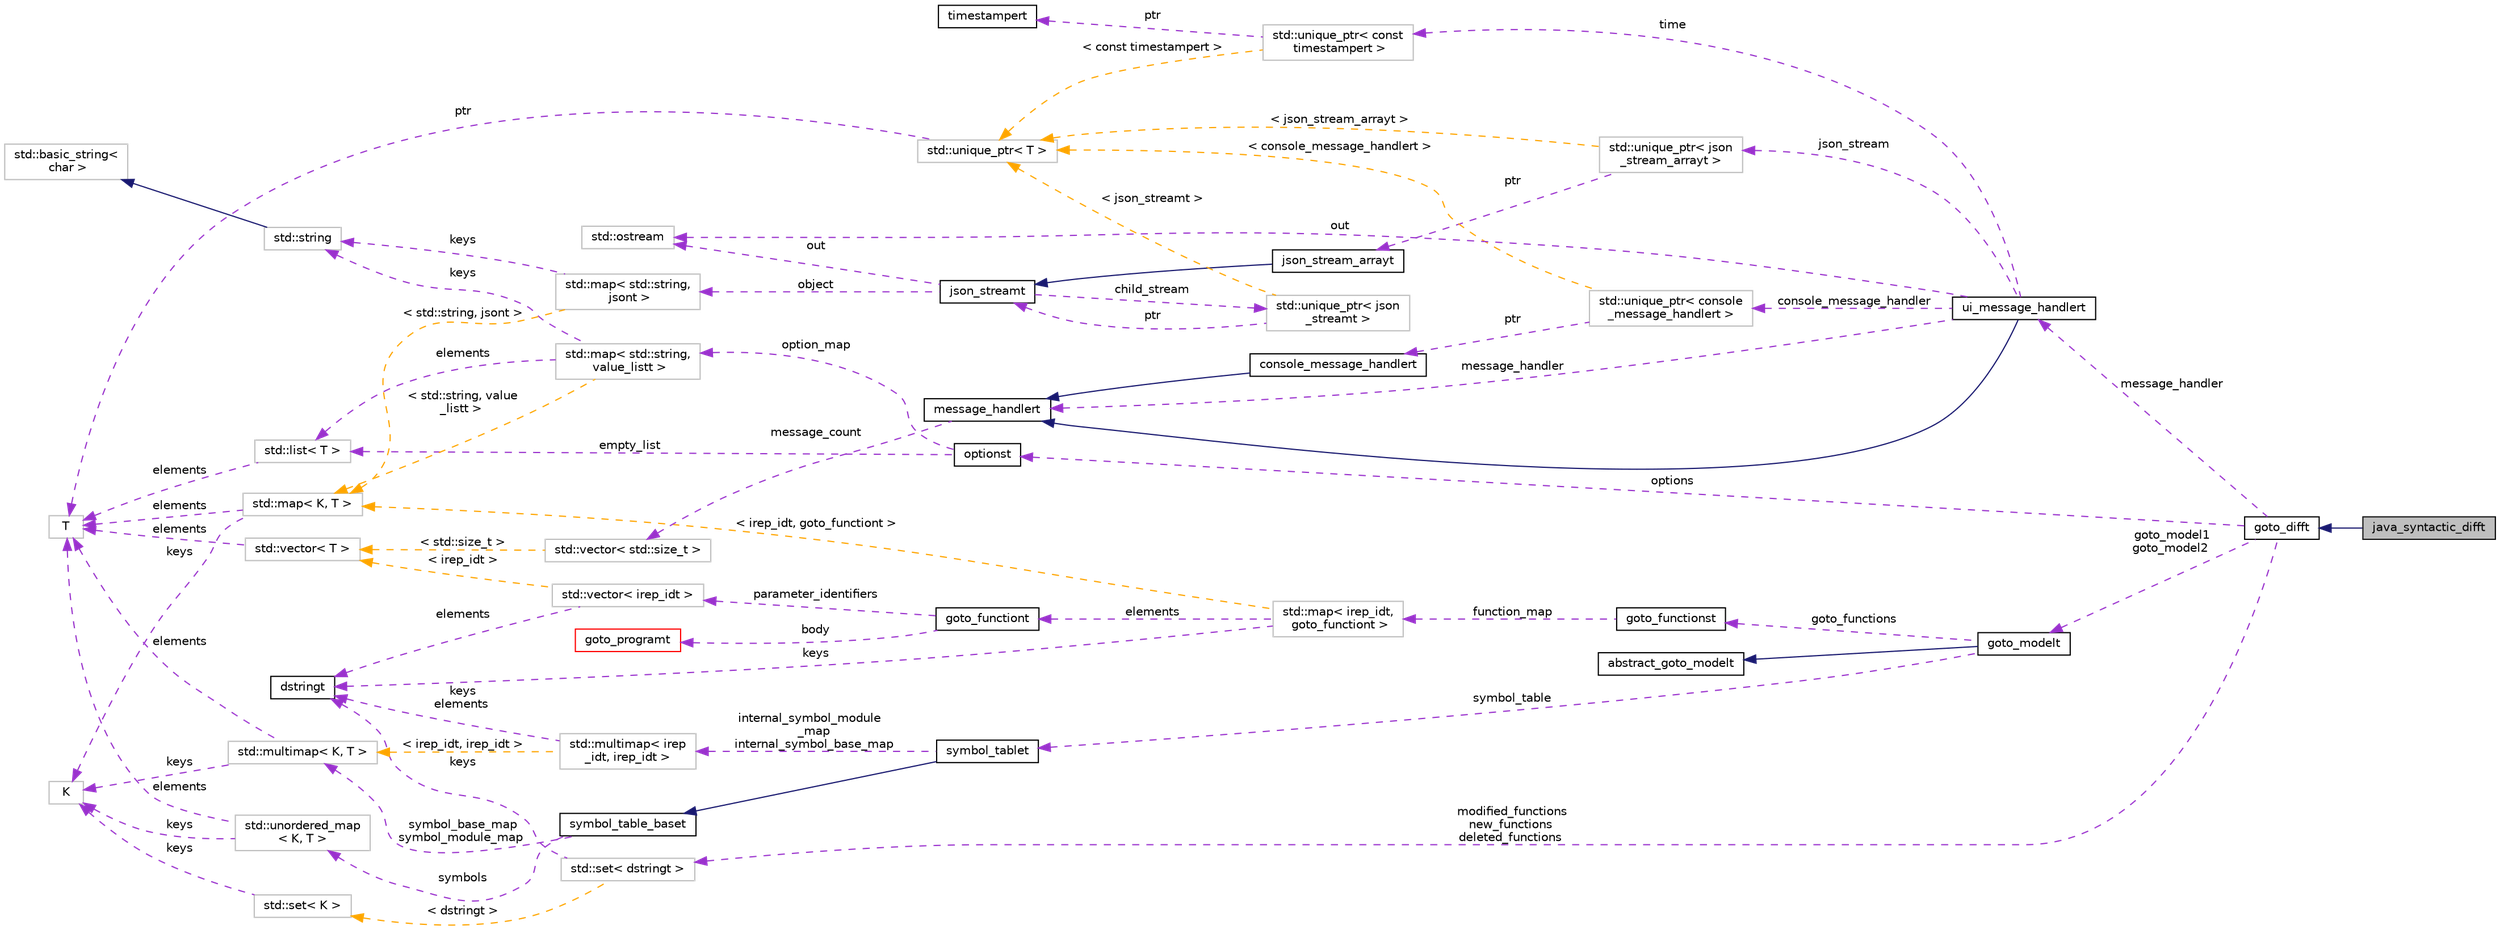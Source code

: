 digraph "java_syntactic_difft"
{
 // LATEX_PDF_SIZE
  bgcolor="transparent";
  edge [fontname="Helvetica",fontsize="10",labelfontname="Helvetica",labelfontsize="10"];
  node [fontname="Helvetica",fontsize="10",shape=record];
  rankdir="LR";
  Node1 [label="java_syntactic_difft",height=0.2,width=0.4,color="black", fillcolor="grey75", style="filled", fontcolor="black",tooltip=" "];
  Node2 -> Node1 [dir="back",color="midnightblue",fontsize="10",style="solid",fontname="Helvetica"];
  Node2 [label="goto_difft",height=0.2,width=0.4,color="black",URL="$classgoto__difft.html",tooltip=" "];
  Node3 -> Node2 [dir="back",color="darkorchid3",fontsize="10",style="dashed",label=" options" ,fontname="Helvetica"];
  Node3 [label="optionst",height=0.2,width=0.4,color="black",URL="$classoptionst.html",tooltip=" "];
  Node4 -> Node3 [dir="back",color="darkorchid3",fontsize="10",style="dashed",label=" empty_list" ,fontname="Helvetica"];
  Node4 [label="std::list\< T \>",height=0.2,width=0.4,color="grey75",tooltip="STL class."];
  Node5 -> Node4 [dir="back",color="darkorchid3",fontsize="10",style="dashed",label=" elements" ,fontname="Helvetica"];
  Node5 [label="T",height=0.2,width=0.4,color="grey75",tooltip=" "];
  Node6 -> Node3 [dir="back",color="darkorchid3",fontsize="10",style="dashed",label=" option_map" ,fontname="Helvetica"];
  Node6 [label="std::map\< std::string,\l value_listt \>",height=0.2,width=0.4,color="grey75",tooltip=" "];
  Node4 -> Node6 [dir="back",color="darkorchid3",fontsize="10",style="dashed",label=" elements" ,fontname="Helvetica"];
  Node7 -> Node6 [dir="back",color="darkorchid3",fontsize="10",style="dashed",label=" keys" ,fontname="Helvetica"];
  Node7 [label="std::string",height=0.2,width=0.4,color="grey75",tooltip="STL class."];
  Node8 -> Node7 [dir="back",color="midnightblue",fontsize="10",style="solid",fontname="Helvetica"];
  Node8 [label="std::basic_string\<\l char \>",height=0.2,width=0.4,color="grey75",tooltip="STL class."];
  Node9 -> Node6 [dir="back",color="orange",fontsize="10",style="dashed",label=" \< std::string, value\l_listt \>" ,fontname="Helvetica"];
  Node9 [label="std::map\< K, T \>",height=0.2,width=0.4,color="grey75",tooltip="STL class."];
  Node10 -> Node9 [dir="back",color="darkorchid3",fontsize="10",style="dashed",label=" keys" ,fontname="Helvetica"];
  Node10 [label="K",height=0.2,width=0.4,color="grey75",tooltip=" "];
  Node5 -> Node9 [dir="back",color="darkorchid3",fontsize="10",style="dashed",label=" elements" ,fontname="Helvetica"];
  Node11 -> Node2 [dir="back",color="darkorchid3",fontsize="10",style="dashed",label=" message_handler" ,fontname="Helvetica"];
  Node11 [label="ui_message_handlert",height=0.2,width=0.4,color="black",URL="$classui__message__handlert.html",tooltip=" "];
  Node12 -> Node11 [dir="back",color="midnightblue",fontsize="10",style="solid",fontname="Helvetica"];
  Node12 [label="message_handlert",height=0.2,width=0.4,color="black",URL="$classmessage__handlert.html",tooltip=" "];
  Node13 -> Node12 [dir="back",color="darkorchid3",fontsize="10",style="dashed",label=" message_count" ,fontname="Helvetica"];
  Node13 [label="std::vector\< std::size_t \>",height=0.2,width=0.4,color="grey75",tooltip=" "];
  Node14 -> Node13 [dir="back",color="orange",fontsize="10",style="dashed",label=" \< std::size_t \>" ,fontname="Helvetica"];
  Node14 [label="std::vector\< T \>",height=0.2,width=0.4,color="grey75",tooltip="STL class."];
  Node5 -> Node14 [dir="back",color="darkorchid3",fontsize="10",style="dashed",label=" elements" ,fontname="Helvetica"];
  Node12 -> Node11 [dir="back",color="darkorchid3",fontsize="10",style="dashed",label=" message_handler" ,fontname="Helvetica"];
  Node15 -> Node11 [dir="back",color="darkorchid3",fontsize="10",style="dashed",label=" json_stream" ,fontname="Helvetica"];
  Node15 [label="std::unique_ptr\< json\l_stream_arrayt \>",height=0.2,width=0.4,color="grey75",tooltip=" "];
  Node16 -> Node15 [dir="back",color="darkorchid3",fontsize="10",style="dashed",label=" ptr" ,fontname="Helvetica"];
  Node16 [label="json_stream_arrayt",height=0.2,width=0.4,color="black",URL="$classjson__stream__arrayt.html",tooltip="Provides methods for streaming JSON arrays."];
  Node17 -> Node16 [dir="back",color="midnightblue",fontsize="10",style="solid",fontname="Helvetica"];
  Node17 [label="json_streamt",height=0.2,width=0.4,color="black",URL="$classjson__streamt.html",tooltip="This class provides a facility for streaming JSON objects directly to the output instead of waiting f..."];
  Node18 -> Node17 [dir="back",color="darkorchid3",fontsize="10",style="dashed",label=" child_stream" ,fontname="Helvetica"];
  Node18 [label="std::unique_ptr\< json\l_streamt \>",height=0.2,width=0.4,color="grey75",tooltip=" "];
  Node17 -> Node18 [dir="back",color="darkorchid3",fontsize="10",style="dashed",label=" ptr" ,fontname="Helvetica"];
  Node19 -> Node18 [dir="back",color="orange",fontsize="10",style="dashed",label=" \< json_streamt \>" ,fontname="Helvetica"];
  Node19 [label="std::unique_ptr\< T \>",height=0.2,width=0.4,color="grey75",tooltip="STL class."];
  Node5 -> Node19 [dir="back",color="darkorchid3",fontsize="10",style="dashed",label=" ptr" ,fontname="Helvetica"];
  Node20 -> Node17 [dir="back",color="darkorchid3",fontsize="10",style="dashed",label=" object" ,fontname="Helvetica"];
  Node20 [label="std::map\< std::string,\l jsont \>",height=0.2,width=0.4,color="grey75",tooltip=" "];
  Node7 -> Node20 [dir="back",color="darkorchid3",fontsize="10",style="dashed",label=" keys" ,fontname="Helvetica"];
  Node9 -> Node20 [dir="back",color="orange",fontsize="10",style="dashed",label=" \< std::string, jsont \>" ,fontname="Helvetica"];
  Node23 -> Node17 [dir="back",color="darkorchid3",fontsize="10",style="dashed",label=" out" ,fontname="Helvetica"];
  Node23 [label="std::ostream",height=0.2,width=0.4,color="grey75",tooltip="STL class."];
  Node19 -> Node15 [dir="back",color="orange",fontsize="10",style="dashed",label=" \< json_stream_arrayt \>" ,fontname="Helvetica"];
  Node27 -> Node11 [dir="back",color="darkorchid3",fontsize="10",style="dashed",label=" console_message_handler" ,fontname="Helvetica"];
  Node27 [label="std::unique_ptr\< console\l_message_handlert \>",height=0.2,width=0.4,color="grey75",tooltip=" "];
  Node28 -> Node27 [dir="back",color="darkorchid3",fontsize="10",style="dashed",label=" ptr" ,fontname="Helvetica"];
  Node28 [label="console_message_handlert",height=0.2,width=0.4,color="black",URL="$classconsole__message__handlert.html",tooltip=" "];
  Node12 -> Node28 [dir="back",color="midnightblue",fontsize="10",style="solid",fontname="Helvetica"];
  Node19 -> Node27 [dir="back",color="orange",fontsize="10",style="dashed",label=" \< console_message_handlert \>" ,fontname="Helvetica"];
  Node23 -> Node11 [dir="back",color="darkorchid3",fontsize="10",style="dashed",label=" out" ,fontname="Helvetica"];
  Node29 -> Node11 [dir="back",color="darkorchid3",fontsize="10",style="dashed",label=" time" ,fontname="Helvetica"];
  Node29 [label="std::unique_ptr\< const\l timestampert \>",height=0.2,width=0.4,color="grey75",tooltip=" "];
  Node30 -> Node29 [dir="back",color="darkorchid3",fontsize="10",style="dashed",label=" ptr" ,fontname="Helvetica"];
  Node30 [label="timestampert",height=0.2,width=0.4,color="black",URL="$classtimestampert.html",tooltip="Timestamp class hierarchy."];
  Node19 -> Node29 [dir="back",color="orange",fontsize="10",style="dashed",label=" \< const timestampert \>" ,fontname="Helvetica"];
  Node31 -> Node2 [dir="back",color="darkorchid3",fontsize="10",style="dashed",label=" modified_functions\nnew_functions\ndeleted_functions" ,fontname="Helvetica"];
  Node31 [label="std::set\< dstringt \>",height=0.2,width=0.4,color="grey75",tooltip=" "];
  Node32 -> Node31 [dir="back",color="darkorchid3",fontsize="10",style="dashed",label=" keys" ,fontname="Helvetica"];
  Node32 [label="dstringt",height=0.2,width=0.4,color="black",URL="$classdstringt.html",tooltip="dstringt has one field, an unsigned integer no which is an index into a static table of strings."];
  Node33 -> Node31 [dir="back",color="orange",fontsize="10",style="dashed",label=" \< dstringt \>" ,fontname="Helvetica"];
  Node33 [label="std::set\< K \>",height=0.2,width=0.4,color="grey75",tooltip="STL class."];
  Node10 -> Node33 [dir="back",color="darkorchid3",fontsize="10",style="dashed",label=" keys" ,fontname="Helvetica"];
  Node34 -> Node2 [dir="back",color="darkorchid3",fontsize="10",style="dashed",label=" goto_model1\ngoto_model2" ,fontname="Helvetica"];
  Node34 [label="goto_modelt",height=0.2,width=0.4,color="black",URL="$classgoto__modelt.html",tooltip=" "];
  Node35 -> Node34 [dir="back",color="midnightblue",fontsize="10",style="solid",fontname="Helvetica"];
  Node35 [label="abstract_goto_modelt",height=0.2,width=0.4,color="black",URL="$classabstract__goto__modelt.html",tooltip="Abstract interface to eager or lazy GOTO models."];
  Node36 -> Node34 [dir="back",color="darkorchid3",fontsize="10",style="dashed",label=" symbol_table" ,fontname="Helvetica"];
  Node36 [label="symbol_tablet",height=0.2,width=0.4,color="black",URL="$classsymbol__tablet.html",tooltip="The symbol table."];
  Node37 -> Node36 [dir="back",color="midnightblue",fontsize="10",style="solid",fontname="Helvetica"];
  Node37 [label="symbol_table_baset",height=0.2,width=0.4,color="black",URL="$classsymbol__table__baset.html",tooltip="The symbol table base class interface."];
  Node38 -> Node37 [dir="back",color="darkorchid3",fontsize="10",style="dashed",label=" symbol_base_map\nsymbol_module_map" ,fontname="Helvetica"];
  Node38 [label="std::multimap\< K, T \>",height=0.2,width=0.4,color="grey75",tooltip="STL class."];
  Node10 -> Node38 [dir="back",color="darkorchid3",fontsize="10",style="dashed",label=" keys" ,fontname="Helvetica"];
  Node5 -> Node38 [dir="back",color="darkorchid3",fontsize="10",style="dashed",label=" elements" ,fontname="Helvetica"];
  Node39 -> Node37 [dir="back",color="darkorchid3",fontsize="10",style="dashed",label=" symbols" ,fontname="Helvetica"];
  Node39 [label="std::unordered_map\l\< K, T \>",height=0.2,width=0.4,color="grey75",tooltip="STL class."];
  Node10 -> Node39 [dir="back",color="darkorchid3",fontsize="10",style="dashed",label=" keys" ,fontname="Helvetica"];
  Node5 -> Node39 [dir="back",color="darkorchid3",fontsize="10",style="dashed",label=" elements" ,fontname="Helvetica"];
  Node40 -> Node36 [dir="back",color="darkorchid3",fontsize="10",style="dashed",label=" internal_symbol_module\l_map\ninternal_symbol_base_map" ,fontname="Helvetica"];
  Node40 [label="std::multimap\< irep\l_idt, irep_idt \>",height=0.2,width=0.4,color="grey75",tooltip=" "];
  Node32 -> Node40 [dir="back",color="darkorchid3",fontsize="10",style="dashed",label=" keys\nelements" ,fontname="Helvetica"];
  Node38 -> Node40 [dir="back",color="orange",fontsize="10",style="dashed",label=" \< irep_idt, irep_idt \>" ,fontname="Helvetica"];
  Node41 -> Node34 [dir="back",color="darkorchid3",fontsize="10",style="dashed",label=" goto_functions" ,fontname="Helvetica"];
  Node41 [label="goto_functionst",height=0.2,width=0.4,color="black",URL="$classgoto__functionst.html",tooltip="A collection of goto functions."];
  Node42 -> Node41 [dir="back",color="darkorchid3",fontsize="10",style="dashed",label=" function_map" ,fontname="Helvetica"];
  Node42 [label="std::map\< irep_idt,\l goto_functiont \>",height=0.2,width=0.4,color="grey75",tooltip=" "];
  Node43 -> Node42 [dir="back",color="darkorchid3",fontsize="10",style="dashed",label=" elements" ,fontname="Helvetica"];
  Node43 [label="goto_functiont",height=0.2,width=0.4,color="black",URL="$classgoto__functiont.html",tooltip="A goto function, consisting of function body (see body) and parameter identifiers (see parameter_iden..."];
  Node44 -> Node43 [dir="back",color="darkorchid3",fontsize="10",style="dashed",label=" parameter_identifiers" ,fontname="Helvetica"];
  Node44 [label="std::vector\< irep_idt \>",height=0.2,width=0.4,color="grey75",tooltip=" "];
  Node32 -> Node44 [dir="back",color="darkorchid3",fontsize="10",style="dashed",label=" elements" ,fontname="Helvetica"];
  Node14 -> Node44 [dir="back",color="orange",fontsize="10",style="dashed",label=" \< irep_idt \>" ,fontname="Helvetica"];
  Node45 -> Node43 [dir="back",color="darkorchid3",fontsize="10",style="dashed",label=" body" ,fontname="Helvetica"];
  Node45 [label="goto_programt",height=0.2,width=0.4,color="red",URL="$classgoto__programt.html",tooltip="A generic container class for the GOTO intermediate representation of one function."];
  Node32 -> Node42 [dir="back",color="darkorchid3",fontsize="10",style="dashed",label=" keys" ,fontname="Helvetica"];
  Node9 -> Node42 [dir="back",color="orange",fontsize="10",style="dashed",label=" \< irep_idt, goto_functiont \>" ,fontname="Helvetica"];
}
